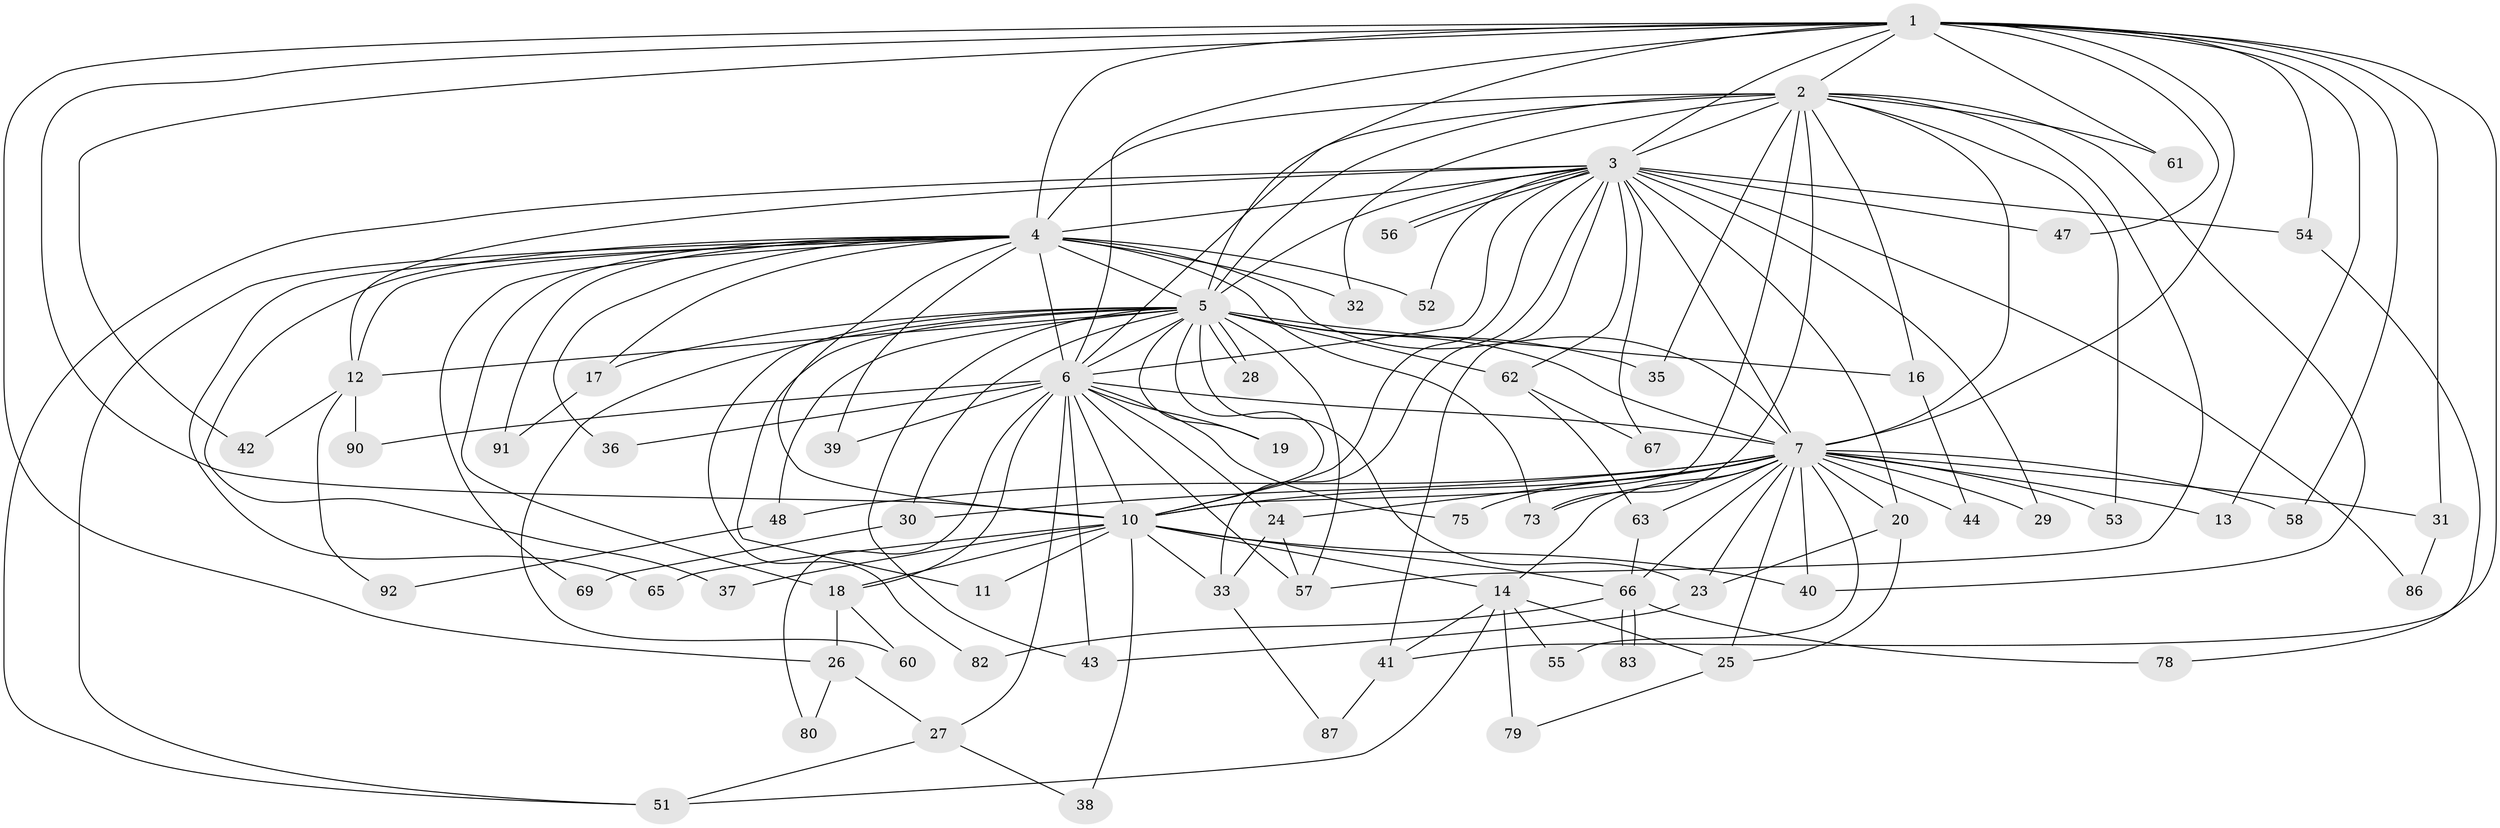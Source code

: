 // original degree distribution, {18: 0.03260869565217391, 17: 0.021739130434782608, 26: 0.010869565217391304, 14: 0.010869565217391304, 15: 0.010869565217391304, 24: 0.010869565217391304, 19: 0.010869565217391304, 2: 0.532608695652174, 4: 0.14130434782608695, 7: 0.010869565217391304, 10: 0.010869565217391304, 3: 0.14130434782608695, 5: 0.043478260869565216, 6: 0.010869565217391304}
// Generated by graph-tools (version 1.1) at 2025/41/03/06/25 10:41:41]
// undirected, 68 vertices, 162 edges
graph export_dot {
graph [start="1"]
  node [color=gray90,style=filled];
  1 [super="+50"];
  2 [super="+68"];
  3 [super="+88"];
  4 [super="+8"];
  5 [super="+15"];
  6 [super="+22"];
  7 [super="+9"];
  10 [super="+49"];
  11;
  12 [super="+34"];
  13;
  14 [super="+81"];
  16;
  17 [super="+59"];
  18 [super="+72"];
  19;
  20 [super="+21"];
  23 [super="+85"];
  24 [super="+84"];
  25;
  26;
  27 [super="+76"];
  28;
  29;
  30;
  31;
  32;
  33 [super="+70"];
  35;
  36 [super="+45"];
  37;
  38;
  39;
  40 [super="+64"];
  41;
  42;
  43 [super="+46"];
  44;
  47;
  48;
  51;
  52;
  53;
  54;
  55;
  56;
  57 [super="+77"];
  58;
  60;
  61;
  62;
  63 [super="+74"];
  65;
  66 [super="+71"];
  67;
  69;
  73 [super="+89"];
  75;
  78;
  79;
  80;
  82;
  83;
  86;
  87;
  90;
  91;
  92;
  1 -- 2;
  1 -- 3;
  1 -- 4 [weight=2];
  1 -- 5;
  1 -- 6;
  1 -- 7 [weight=2];
  1 -- 10;
  1 -- 13;
  1 -- 26;
  1 -- 31;
  1 -- 42;
  1 -- 47;
  1 -- 54;
  1 -- 58;
  1 -- 61;
  1 -- 41;
  2 -- 3 [weight=2];
  2 -- 4 [weight=2];
  2 -- 5;
  2 -- 6;
  2 -- 7 [weight=2];
  2 -- 10;
  2 -- 16;
  2 -- 32;
  2 -- 35;
  2 -- 40;
  2 -- 53;
  2 -- 61;
  2 -- 73;
  2 -- 57;
  3 -- 4 [weight=2];
  3 -- 5;
  3 -- 6 [weight=2];
  3 -- 7 [weight=2];
  3 -- 10;
  3 -- 12;
  3 -- 20 [weight=2];
  3 -- 29;
  3 -- 33;
  3 -- 41;
  3 -- 47;
  3 -- 52;
  3 -- 54;
  3 -- 56;
  3 -- 56;
  3 -- 62;
  3 -- 67;
  3 -- 86;
  3 -- 51;
  4 -- 5 [weight=2];
  4 -- 6 [weight=2];
  4 -- 7 [weight=4];
  4 -- 10 [weight=2];
  4 -- 17;
  4 -- 18;
  4 -- 39;
  4 -- 51;
  4 -- 52;
  4 -- 65;
  4 -- 69;
  4 -- 91;
  4 -- 12 [weight=2];
  4 -- 32;
  4 -- 36 [weight=2];
  4 -- 37;
  4 -- 73;
  5 -- 6;
  5 -- 7 [weight=2];
  5 -- 10;
  5 -- 11;
  5 -- 23;
  5 -- 28;
  5 -- 28;
  5 -- 48;
  5 -- 57;
  5 -- 60;
  5 -- 35;
  5 -- 43;
  5 -- 12;
  5 -- 16;
  5 -- 17;
  5 -- 82;
  5 -- 19;
  5 -- 30;
  5 -- 62;
  6 -- 7 [weight=2];
  6 -- 10;
  6 -- 19;
  6 -- 24;
  6 -- 27;
  6 -- 36;
  6 -- 43;
  6 -- 57;
  6 -- 90;
  6 -- 80;
  6 -- 39;
  6 -- 75;
  6 -- 18;
  7 -- 10 [weight=2];
  7 -- 13;
  7 -- 25;
  7 -- 30;
  7 -- 55;
  7 -- 58;
  7 -- 66 [weight=2];
  7 -- 75;
  7 -- 14;
  7 -- 20;
  7 -- 24;
  7 -- 29;
  7 -- 31;
  7 -- 44;
  7 -- 48;
  7 -- 53;
  7 -- 63;
  7 -- 73;
  7 -- 40;
  7 -- 23;
  10 -- 11;
  10 -- 14;
  10 -- 18;
  10 -- 33 [weight=2];
  10 -- 37;
  10 -- 38;
  10 -- 40;
  10 -- 65;
  10 -- 66;
  12 -- 90;
  12 -- 42;
  12 -- 92;
  14 -- 41;
  14 -- 51;
  14 -- 55;
  14 -- 79;
  14 -- 25;
  16 -- 44;
  17 -- 91;
  18 -- 26;
  18 -- 60;
  20 -- 25;
  20 -- 23;
  23 -- 43;
  24 -- 57;
  24 -- 33;
  25 -- 79;
  26 -- 27;
  26 -- 80;
  27 -- 38;
  27 -- 51;
  30 -- 69;
  31 -- 86;
  33 -- 87;
  41 -- 87;
  48 -- 92;
  54 -- 78;
  62 -- 63;
  62 -- 67;
  63 -- 66;
  66 -- 78;
  66 -- 83;
  66 -- 83;
  66 -- 82;
}
